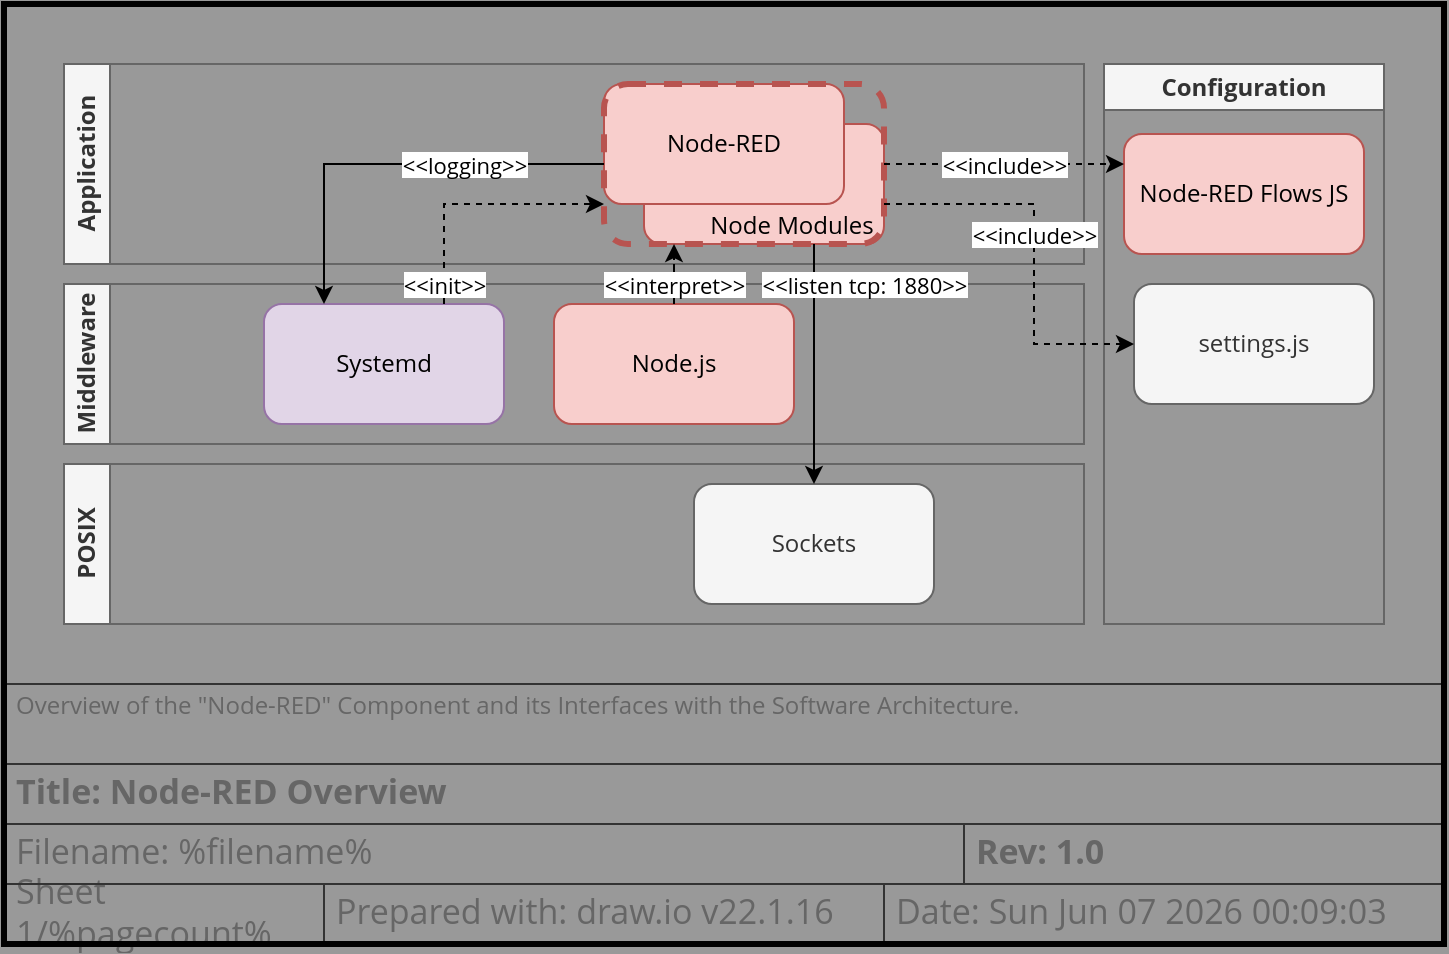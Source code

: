 <mxfile version="22.1.16" type="device">
  <diagram name="Node-RED Overview" id="fo18u6Ch1KVScq3Fo-Wy">
    <mxGraphModel dx="1051" dy="1164" grid="1" gridSize="10" guides="1" tooltips="1" connect="1" arrows="1" fold="1" page="1" pageScale="1" pageWidth="800" pageHeight="350" background="#999999" math="0" shadow="0">
      <root>
        <object label="" description="Overview of the &quot;Node-RED&quot; Component and its Interfaces with the Software Architecture." rev="1.0" id="0">
          <mxCell />
        </object>
        <object label="Title Block" id="1">
          <mxCell style="locked=1;" parent="0" />
        </object>
        <mxCell id="h7L3MlKvrl_dhOmhB3lf-10" value="Prepared with: draw.io v22.1.16" style="strokeWidth=1;shadow=0;dashed=0;align=center;html=1;shape=mxgraph.mockup.text.textBox;fontColor=#666666;align=left;fontSize=17;spacingLeft=4;spacingTop=-3;whiteSpace=wrap;strokeColor=#333333;mainText=;fillColor=none;fontFamily=Open Sans;movable=1;resizable=1;rotatable=1;deletable=1;editable=1;locked=0;connectable=1;" parent="1" vertex="1">
          <mxGeometry x="220" y="300" width="280" height="30" as="geometry" />
        </mxCell>
        <object label="&lt;div align=&quot;left&quot;&gt;Sheet %pagenumber%/%pagecount%&lt;/div&gt;" placeholders="1" id="h7L3MlKvrl_dhOmhB3lf-12">
          <mxCell style="strokeWidth=1;shadow=0;dashed=0;align=left;html=1;shape=mxgraph.mockup.text.textBox;fontColor=#666666;align=left;fontSize=17;spacingLeft=4;spacingTop=-3;whiteSpace=wrap;strokeColor=#333333;mainText=;fillColor=none;fontFamily=Open Sans;movable=1;resizable=1;rotatable=1;deletable=1;editable=1;locked=0;connectable=1;" parent="1" vertex="1">
            <mxGeometry x="60" y="300" width="160" height="30" as="geometry" />
          </mxCell>
        </object>
        <object label="Date: &lt;font style=&quot;font-size: 17px;&quot;&gt;%date{ddd mmm dd yyyy HH:MM:ss}%&lt;/font&gt;" placeholders="1" id="h7L3MlKvrl_dhOmhB3lf-13">
          <mxCell style="strokeWidth=1;shadow=0;dashed=0;align=center;html=1;shape=mxgraph.mockup.text.textBox;fontColor=#666666;align=left;fontSize=17;spacingLeft=4;spacingTop=-3;whiteSpace=wrap;strokeColor=#333333;mainText=;fillColor=none;fontFamily=Open Sans;movable=1;resizable=1;rotatable=1;deletable=1;editable=1;locked=0;connectable=1;" parent="1" vertex="1">
            <mxGeometry x="500" y="300" width="280" height="30" as="geometry" />
          </mxCell>
        </object>
        <object label="&lt;b&gt;Title: %page%&lt;/b&gt;" placeholders="1" id="h7L3MlKvrl_dhOmhB3lf-14">
          <mxCell style="strokeWidth=1;shadow=0;dashed=0;align=center;html=1;shape=mxgraph.mockup.text.textBox;fontColor=#666666;align=left;fontSize=17;spacingLeft=4;spacingTop=-3;whiteSpace=wrap;strokeColor=#333333;mainText=;fillColor=none;fontFamily=Open Sans;movable=1;resizable=1;rotatable=1;deletable=1;editable=1;locked=0;connectable=1;" parent="1" vertex="1">
            <mxGeometry x="60" y="240" width="720" height="30" as="geometry" />
          </mxCell>
        </object>
        <object label="Filename: %filename%" placeholders="1" id="h7L3MlKvrl_dhOmhB3lf-15">
          <mxCell style="strokeWidth=1;shadow=0;dashed=0;align=center;html=1;shape=mxgraph.mockup.text.textBox;fontColor=#666666;align=left;fontSize=17;spacingLeft=4;spacingTop=-3;whiteSpace=wrap;strokeColor=#333333;mainText=;fillColor=none;fontFamily=Open Sans;movable=1;resizable=1;rotatable=1;deletable=1;editable=1;locked=0;connectable=1;" parent="1" vertex="1">
            <mxGeometry x="60" y="270" width="480" height="30" as="geometry" />
          </mxCell>
        </object>
        <object label="&lt;div align=&quot;left&quot;&gt;%description%&lt;/div&gt;" placeholders="1" id="h7L3MlKvrl_dhOmhB3lf-16">
          <mxCell style="strokeWidth=1;shadow=0;dashed=0;html=1;shape=mxgraph.mockup.text.textBox;fontColor=#666666;align=left;verticalAlign=top;fontSize=12;spacingLeft=4;spacingTop=-3;whiteSpace=wrap;strokeColor=#333333;mainText=;fillColor=none;fontFamily=Open Sans;movable=1;resizable=1;rotatable=1;deletable=1;editable=1;locked=0;connectable=1;" parent="1" vertex="1">
            <mxGeometry x="60" y="200" width="720" height="40" as="geometry" />
          </mxCell>
        </object>
        <object label="&lt;b&gt;Rev: %rev%&lt;br&gt;&lt;/b&gt;" placeholders="1" id="EyKvBmyPNv_MzgSUc5b6-1">
          <mxCell style="strokeWidth=1;shadow=0;dashed=0;align=center;html=1;shape=mxgraph.mockup.text.textBox;fontColor=#666666;align=left;fontSize=17;spacingLeft=4;spacingTop=-3;whiteSpace=wrap;strokeColor=#333333;mainText=;fillColor=none;fontFamily=Open Sans;movable=1;resizable=1;rotatable=1;deletable=1;editable=1;locked=0;connectable=1;" parent="1" vertex="1">
            <mxGeometry x="540" y="270" width="240" height="30" as="geometry" />
          </mxCell>
        </object>
        <object label="Drawing Frame" id="2jkEU8j2_UPUL1MGRyPS-1">
          <mxCell style="locked=1;" parent="0" />
        </object>
        <mxCell id="2jkEU8j2_UPUL1MGRyPS-2" value="" style="rounded=0;whiteSpace=wrap;html=1;fillColor=none;strokeWidth=3;movable=1;resizable=1;rotatable=1;deletable=1;editable=1;locked=0;connectable=1;" parent="2jkEU8j2_UPUL1MGRyPS-1" vertex="1">
          <mxGeometry x="60" y="-140" width="720" height="470" as="geometry" />
        </mxCell>
        <object label="Document" id="NbdiYjX3MhI7OpqD2NvG-1">
          <mxCell parent="0" />
        </object>
        <mxCell id="Sss9bJefdTC3gDfBGX2G-5" value="POSIX" style="swimlane;horizontal=0;whiteSpace=wrap;html=1;fontFamily=Open Sans;fillColor=#f5f5f5;strokeColor=#666666;fontColor=#333333;" parent="NbdiYjX3MhI7OpqD2NvG-1" vertex="1">
          <mxGeometry x="90" y="90" width="510" height="80" as="geometry">
            <mxRectangle x="-80" y="-90" width="40" height="140" as="alternateBounds" />
          </mxGeometry>
        </mxCell>
        <mxCell id="XVaCZBAozk8oMo-m2AnW-5" value="Sockets" style="rounded=1;whiteSpace=wrap;html=1;fontFamily=Open Sans;fillColor=#f5f5f5;strokeColor=#666666;fontColor=#333333;" parent="Sss9bJefdTC3gDfBGX2G-5" vertex="1">
          <mxGeometry x="315" y="10" width="120" height="60" as="geometry" />
        </mxCell>
        <mxCell id="lVKpyNV5w2mlOseutN5l-12" value="Application" style="swimlane;horizontal=0;whiteSpace=wrap;html=1;fontFamily=Open Sans;fillColor=#f5f5f5;fontColor=#333333;strokeColor=#666666;" parent="NbdiYjX3MhI7OpqD2NvG-1" vertex="1">
          <mxGeometry x="90" y="-110" width="510" height="100" as="geometry">
            <mxRectangle x="-80" y="-290" width="40" height="100" as="alternateBounds" />
          </mxGeometry>
        </mxCell>
        <mxCell id="XVaCZBAozk8oMo-m2AnW-7" value="Node Modules&amp;nbsp;" style="rounded=1;whiteSpace=wrap;html=1;fontFamily=Open Sans;fillColor=#f8cecc;strokeColor=#b85450;align=right;verticalAlign=bottom;" parent="lVKpyNV5w2mlOseutN5l-12" vertex="1">
          <mxGeometry x="290" y="30" width="120" height="60" as="geometry" />
        </mxCell>
        <mxCell id="XVaCZBAozk8oMo-m2AnW-35" value="Node-RED" style="rounded=1;whiteSpace=wrap;html=1;fontFamily=Open Sans;fillColor=#f8cecc;strokeColor=#b85450;" parent="lVKpyNV5w2mlOseutN5l-12" vertex="1">
          <mxGeometry x="270" y="10" width="120" height="60" as="geometry" />
        </mxCell>
        <mxCell id="IRT5djRn7hIkZEEQZpRe-68" value="" style="rounded=1;whiteSpace=wrap;html=1;fillColor=none;strokeColor=#b85450;strokeWidth=3;dashed=1;" vertex="1" parent="lVKpyNV5w2mlOseutN5l-12">
          <mxGeometry x="270" y="10" width="140" height="80" as="geometry" />
        </mxCell>
        <mxCell id="XVaCZBAozk8oMo-m2AnW-1" value="Middleware" style="swimlane;horizontal=0;whiteSpace=wrap;html=1;fontFamily=Open Sans;fillColor=#f5f5f5;fontColor=#333333;strokeColor=#666666;" parent="NbdiYjX3MhI7OpqD2NvG-1" vertex="1">
          <mxGeometry x="90" width="510" height="80" as="geometry">
            <mxRectangle x="-80" y="-180" width="40" height="100" as="alternateBounds" />
          </mxGeometry>
        </mxCell>
        <mxCell id="XVaCZBAozk8oMo-m2AnW-34" value="Node.js" style="rounded=1;whiteSpace=wrap;html=1;fontFamily=Open Sans;fillColor=#f8cecc;strokeColor=#b85450;" parent="XVaCZBAozk8oMo-m2AnW-1" vertex="1">
          <mxGeometry x="245" y="10" width="120" height="60" as="geometry" />
        </mxCell>
        <mxCell id="XVaCZBAozk8oMo-m2AnW-2" value="Systemd" style="rounded=1;whiteSpace=wrap;html=1;fontFamily=Open Sans;fillColor=#e1d5e7;strokeColor=#9673a6;" parent="XVaCZBAozk8oMo-m2AnW-1" vertex="1">
          <mxGeometry x="100" y="10" width="120" height="60" as="geometry" />
        </mxCell>
        <mxCell id="XVaCZBAozk8oMo-m2AnW-9" value="Configuration" style="swimlane;whiteSpace=wrap;html=1;fontFamily=Open Sans;fillColor=#f5f5f5;fontColor=#333333;strokeColor=#666666;" parent="NbdiYjX3MhI7OpqD2NvG-1" vertex="1">
          <mxGeometry x="610" y="-110" width="140" height="280" as="geometry">
            <mxRectangle x="300" y="-210" width="140" height="30" as="alternateBounds" />
          </mxGeometry>
        </mxCell>
        <mxCell id="XVaCZBAozk8oMo-m2AnW-10" value="Node-RED Flows JS" style="rounded=1;whiteSpace=wrap;html=1;fontFamily=Open Sans;fillColor=#f8cecc;strokeColor=#b85450;" parent="XVaCZBAozk8oMo-m2AnW-9" vertex="1">
          <mxGeometry x="10" y="35" width="120" height="60" as="geometry" />
        </mxCell>
        <mxCell id="XVaCZBAozk8oMo-m2AnW-36" value="settings.js" style="rounded=1;whiteSpace=wrap;html=1;fontFamily=Open Sans;fillColor=#f5f5f5;strokeColor=#666666;fontColor=#333333;" parent="XVaCZBAozk8oMo-m2AnW-9" vertex="1">
          <mxGeometry x="15" y="110" width="120" height="60" as="geometry" />
        </mxCell>
        <mxCell id="IRT5djRn7hIkZEEQZpRe-70" value="&amp;lt;&amp;lt;interpret&amp;gt;&amp;gt;" style="rounded=0;orthogonalLoop=1;jettySize=auto;html=1;dashed=1;entryX=0.25;entryY=1;entryDx=0;entryDy=0;edgeStyle=orthogonalEdgeStyle;fontFamily=Open Sans;" edge="1" parent="NbdiYjX3MhI7OpqD2NvG-1" source="XVaCZBAozk8oMo-m2AnW-34" target="IRT5djRn7hIkZEEQZpRe-68">
          <mxGeometry x="0.2" relative="1" as="geometry">
            <mxPoint as="offset" />
          </mxGeometry>
        </mxCell>
        <mxCell id="IRT5djRn7hIkZEEQZpRe-67" value="&amp;lt;&amp;lt;init&amp;gt;&amp;gt;" style="edgeStyle=orthogonalEdgeStyle;rounded=0;orthogonalLoop=1;jettySize=auto;html=1;fontFamily=Open Sans;entryX=0;entryY=0.75;entryDx=0;entryDy=0;exitX=0.75;exitY=0;exitDx=0;exitDy=0;dashed=1;" edge="1" parent="NbdiYjX3MhI7OpqD2NvG-1" source="XVaCZBAozk8oMo-m2AnW-2" target="IRT5djRn7hIkZEEQZpRe-68">
          <mxGeometry x="-0.846" relative="1" as="geometry">
            <mxPoint as="offset" />
          </mxGeometry>
        </mxCell>
        <mxCell id="IRT5djRn7hIkZEEQZpRe-71" value="&amp;lt;&amp;lt;listen tcp: 1880&amp;gt;&amp;gt;" style="edgeStyle=orthogonalEdgeStyle;rounded=0;orthogonalLoop=1;jettySize=auto;html=1;exitX=0.75;exitY=1;exitDx=0;exitDy=0;fontFamily=Open Sans;" edge="1" parent="NbdiYjX3MhI7OpqD2NvG-1" source="IRT5djRn7hIkZEEQZpRe-68" target="XVaCZBAozk8oMo-m2AnW-5">
          <mxGeometry x="-0.667" y="25" relative="1" as="geometry">
            <mxPoint as="offset" />
          </mxGeometry>
        </mxCell>
        <mxCell id="IRT5djRn7hIkZEEQZpRe-73" value="&amp;lt;&amp;lt;include&amp;gt;&amp;gt;" style="edgeStyle=orthogonalEdgeStyle;rounded=0;orthogonalLoop=1;jettySize=auto;html=1;dashed=1;fontFamily=Open Sans;entryX=0;entryY=0.25;entryDx=0;entryDy=0;" edge="1" parent="NbdiYjX3MhI7OpqD2NvG-1" source="IRT5djRn7hIkZEEQZpRe-68" target="XVaCZBAozk8oMo-m2AnW-10">
          <mxGeometry x="0.001" relative="1" as="geometry">
            <mxPoint x="480" y="-140" as="sourcePoint" />
            <mxPoint as="offset" />
          </mxGeometry>
        </mxCell>
        <mxCell id="IRT5djRn7hIkZEEQZpRe-75" value="&amp;lt;&amp;lt;include&amp;gt;&amp;gt;" style="edgeStyle=orthogonalEdgeStyle;rounded=0;orthogonalLoop=1;jettySize=auto;html=1;dashed=1;fontFamily=Open Sans;exitX=1;exitY=0.75;exitDx=0;exitDy=0;entryX=0;entryY=0.5;entryDx=0;entryDy=0;" edge="1" parent="NbdiYjX3MhI7OpqD2NvG-1" source="IRT5djRn7hIkZEEQZpRe-68" target="XVaCZBAozk8oMo-m2AnW-36">
          <mxGeometry x="-0.077" relative="1" as="geometry">
            <Array as="points">
              <mxPoint x="575" y="-40" />
              <mxPoint x="575" y="30" />
            </Array>
            <mxPoint as="offset" />
          </mxGeometry>
        </mxCell>
        <mxCell id="IRT5djRn7hIkZEEQZpRe-76" value="&amp;lt;&amp;lt;logging&amp;gt;&amp;gt;" style="edgeStyle=orthogonalEdgeStyle;rounded=0;orthogonalLoop=1;jettySize=auto;html=1;entryX=0.25;entryY=0;entryDx=0;entryDy=0;fontFamily=Open Sans;" edge="1" parent="NbdiYjX3MhI7OpqD2NvG-1" source="IRT5djRn7hIkZEEQZpRe-68" target="XVaCZBAozk8oMo-m2AnW-2">
          <mxGeometry x="-0.333" relative="1" as="geometry">
            <mxPoint as="offset" />
          </mxGeometry>
        </mxCell>
      </root>
    </mxGraphModel>
  </diagram>
</mxfile>
